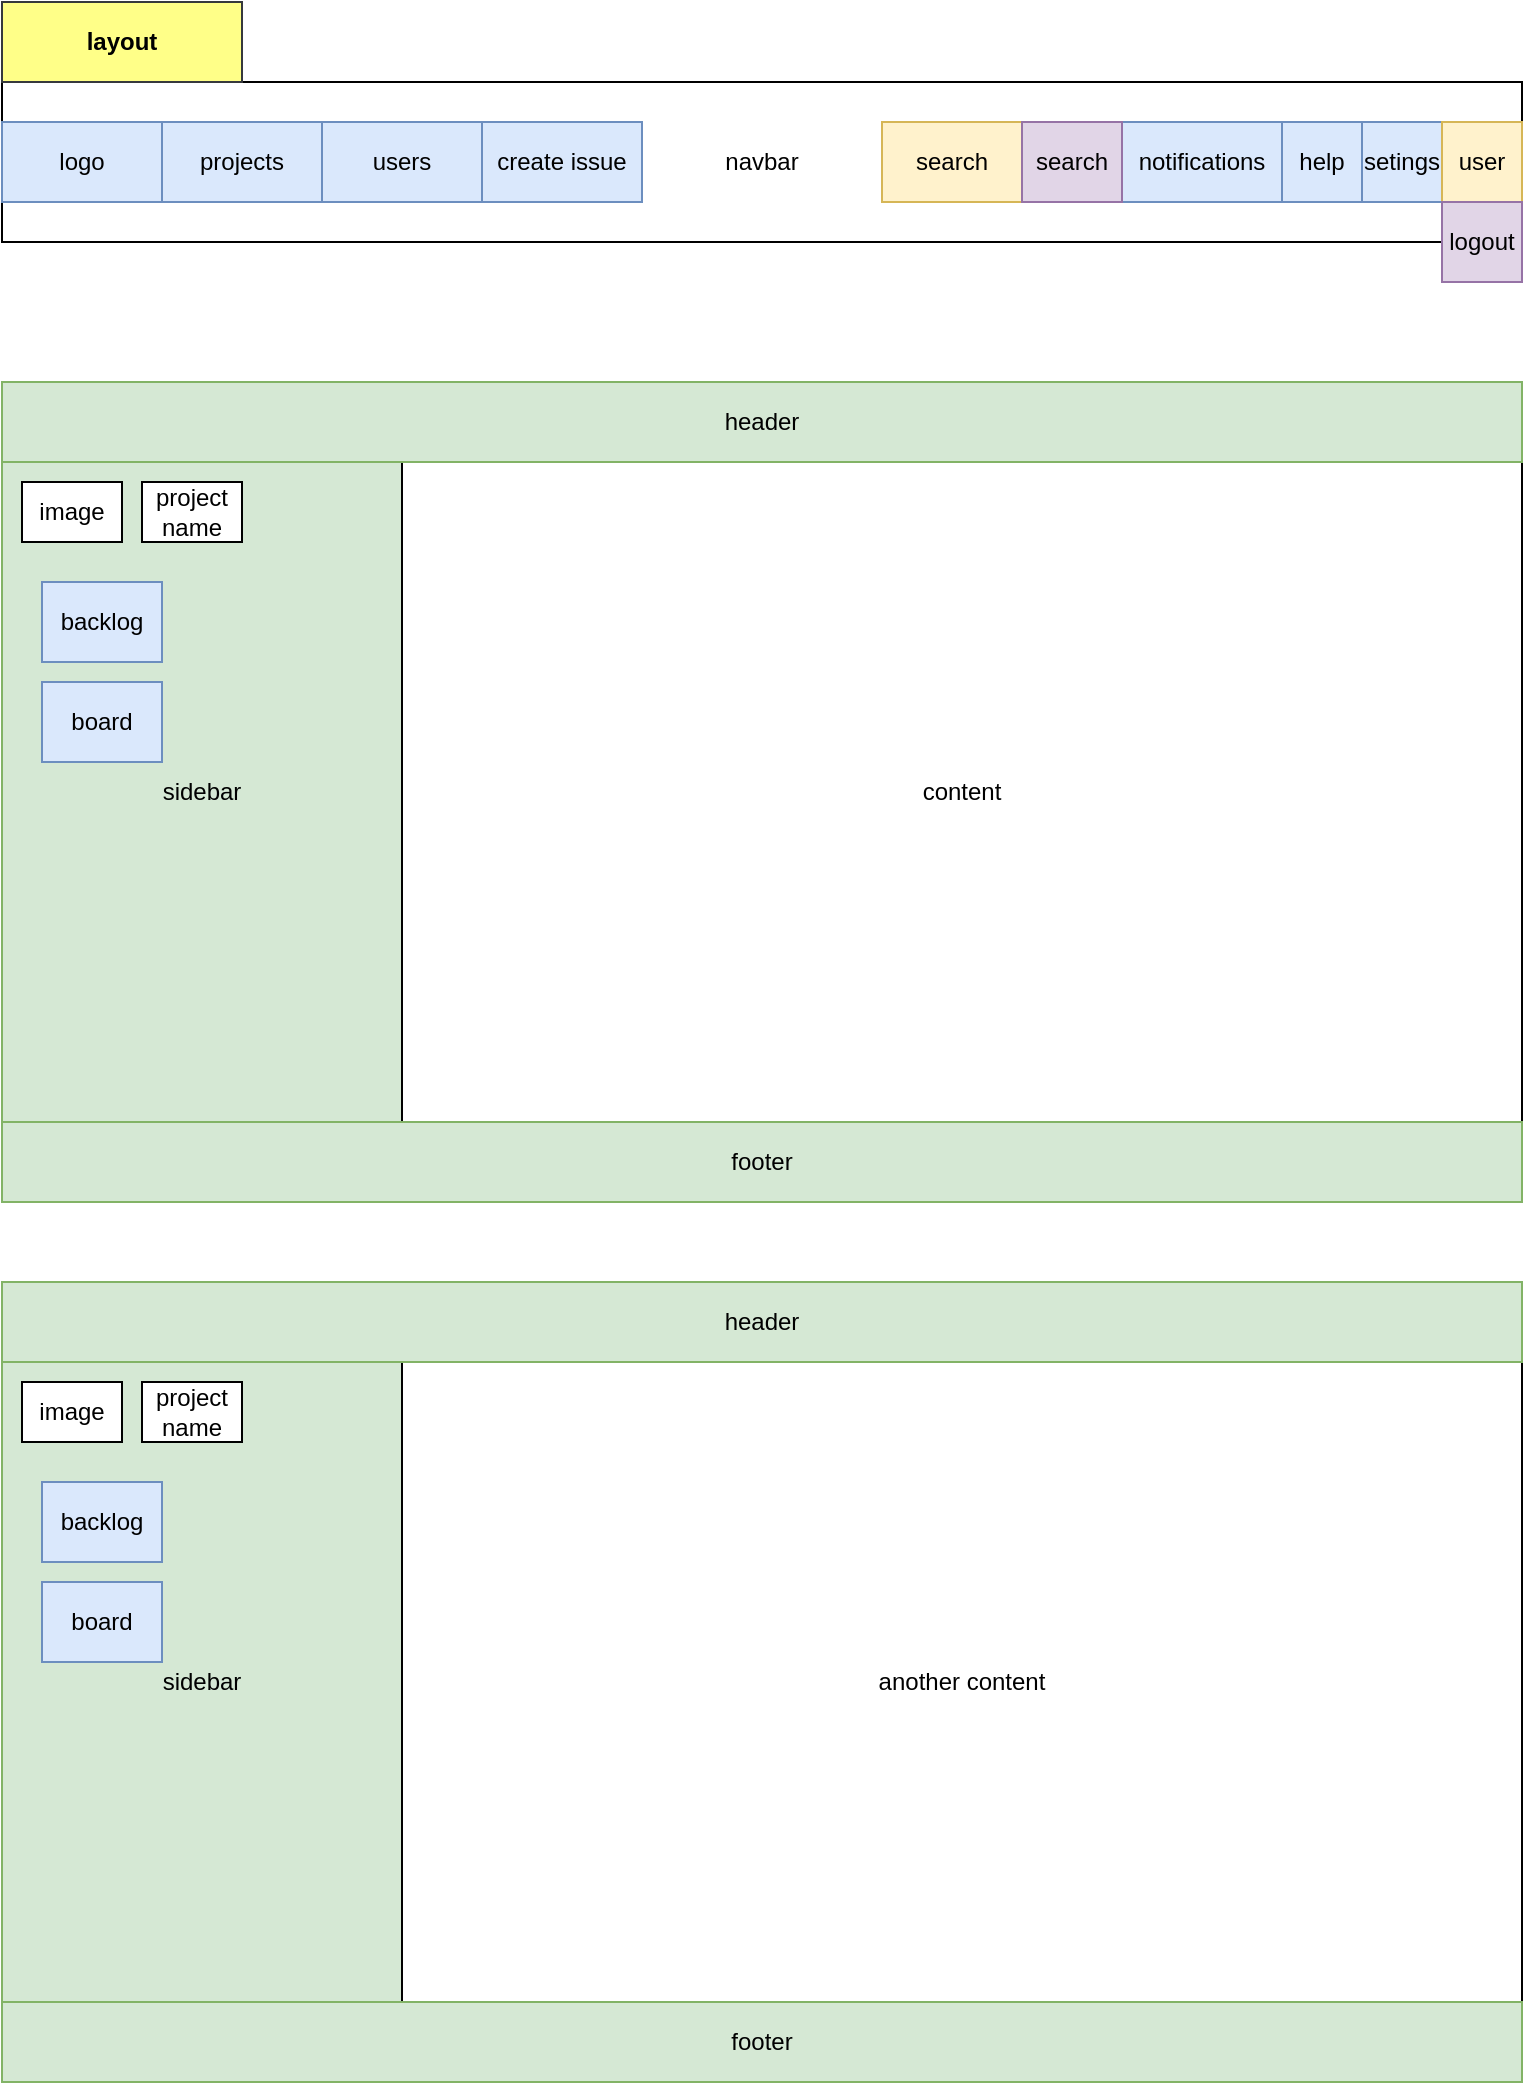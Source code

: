 <mxfile version="15.5.4" type="embed" pages="5"><diagram id="AE4FOjLIIjP9BR-ICS6r" name="layout"><mxGraphModel dx="881" dy="390" grid="1" gridSize="10" guides="1" tooltips="1" connect="1" arrows="1" fold="1" page="1" pageScale="1" pageWidth="850" pageHeight="1100" math="0" shadow="0"><root><mxCell id="0"/><mxCell id="1" parent="0"/><mxCell id="2" value="navbar" style="rounded=0;whiteSpace=wrap;html=1;" parent="1" vertex="1"><mxGeometry x="40" y="80" width="760" height="80" as="geometry"/></mxCell><mxCell id="3" value="search" style="rounded=0;whiteSpace=wrap;html=1;fillColor=#fff2cc;strokeColor=#d6b656;" parent="1" vertex="1"><mxGeometry x="480" y="100" width="70" height="40" as="geometry"/></mxCell><mxCell id="4" value="notifications" style="rounded=0;whiteSpace=wrap;html=1;fillColor=#dae8fc;strokeColor=#6c8ebf;" parent="1" vertex="1"><mxGeometry x="600" y="100" width="80" height="40" as="geometry"/></mxCell><mxCell id="5" value="help" style="rounded=0;whiteSpace=wrap;html=1;fillColor=#dae8fc;strokeColor=#6c8ebf;" parent="1" vertex="1"><mxGeometry x="680" y="100" width="40" height="40" as="geometry"/></mxCell><mxCell id="6" value="setings" style="rounded=0;whiteSpace=wrap;html=1;fillColor=#dae8fc;strokeColor=#6c8ebf;" parent="1" vertex="1"><mxGeometry x="720" y="100" width="40" height="40" as="geometry"/></mxCell><mxCell id="7" value="user" style="rounded=0;whiteSpace=wrap;html=1;fillColor=#fff2cc;strokeColor=#d6b656;" parent="1" vertex="1"><mxGeometry x="760" y="100" width="40" height="40" as="geometry"/></mxCell><mxCell id="8" value="logout" style="rounded=0;whiteSpace=wrap;html=1;fillColor=#e1d5e7;strokeColor=#9673a6;" parent="1" vertex="1"><mxGeometry x="760" y="140" width="40" height="40" as="geometry"/></mxCell><mxCell id="9" value="logo" style="rounded=0;whiteSpace=wrap;html=1;fillColor=#dae8fc;strokeColor=#6c8ebf;" parent="1" vertex="1"><mxGeometry x="40" y="100" width="80" height="40" as="geometry"/></mxCell><mxCell id="10" value="projects" style="rounded=0;whiteSpace=wrap;html=1;fillColor=#dae8fc;strokeColor=#6c8ebf;" parent="1" vertex="1"><mxGeometry x="120" y="100" width="80" height="40" as="geometry"/></mxCell><mxCell id="11" value="users" style="rounded=0;whiteSpace=wrap;html=1;fillColor=#dae8fc;strokeColor=#6c8ebf;" parent="1" vertex="1"><mxGeometry x="200" y="100" width="80" height="40" as="geometry"/></mxCell><mxCell id="12" value="sidebar" style="rounded=0;whiteSpace=wrap;html=1;fillColor=#d5e8d4;strokeColor=#82b366;" parent="1" vertex="1"><mxGeometry x="40" y="270" width="200" height="330" as="geometry"/></mxCell><mxCell id="13" value="content" style="rounded=0;whiteSpace=wrap;html=1;" parent="1" vertex="1"><mxGeometry x="240" y="270" width="560" height="330" as="geometry"/></mxCell><mxCell id="14" value="create issue" style="rounded=0;whiteSpace=wrap;html=1;fillColor=#dae8fc;strokeColor=#6c8ebf;" parent="1" vertex="1"><mxGeometry x="280" y="100" width="80" height="40" as="geometry"/></mxCell><mxCell id="15" value="board" style="rounded=0;whiteSpace=wrap;html=1;fillColor=#dae8fc;strokeColor=#6c8ebf;" parent="1" vertex="1"><mxGeometry x="60" y="380" width="60" height="40" as="geometry"/></mxCell><mxCell id="16" value="backlog" style="rounded=0;whiteSpace=wrap;html=1;fillColor=#dae8fc;strokeColor=#6c8ebf;" parent="1" vertex="1"><mxGeometry x="60" y="330" width="60" height="40" as="geometry"/></mxCell><mxCell id="17" value="image" style="rounded=0;whiteSpace=wrap;html=1;" parent="1" vertex="1"><mxGeometry x="50" y="280" width="50" height="30" as="geometry"/></mxCell><mxCell id="18" value="project name" style="rounded=0;whiteSpace=wrap;html=1;" parent="1" vertex="1"><mxGeometry x="110" y="280" width="50" height="30" as="geometry"/></mxCell><mxCell id="31" value="search" style="rounded=0;whiteSpace=wrap;html=1;fillColor=#e1d5e7;strokeColor=#9673a6;" parent="1" vertex="1"><mxGeometry x="550" y="100" width="50" height="40" as="geometry"/></mxCell><mxCell id="33" value="layout" style="rounded=0;whiteSpace=wrap;html=1;fillColor=#ffff88;strokeColor=#36393d;fontStyle=1" parent="1" vertex="1"><mxGeometry x="40" y="40" width="120" height="40" as="geometry"/></mxCell><mxCell id="40" value="header" style="rounded=0;whiteSpace=wrap;html=1;fillColor=#d5e8d4;strokeColor=#82b366;" parent="1" vertex="1"><mxGeometry x="40" y="230" width="760" height="40" as="geometry"/></mxCell><mxCell id="41" value="footer" style="rounded=0;whiteSpace=wrap;html=1;fillColor=#d5e8d4;strokeColor=#82b366;" parent="1" vertex="1"><mxGeometry x="40" y="600" width="760" height="40" as="geometry"/></mxCell><mxCell id="42" value="sidebar" style="rounded=0;whiteSpace=wrap;html=1;fillColor=#d5e8d4;strokeColor=#82b366;" parent="1" vertex="1"><mxGeometry x="40" y="720" width="200" height="320" as="geometry"/></mxCell><mxCell id="43" value="another content" style="rounded=0;whiteSpace=wrap;html=1;" parent="1" vertex="1"><mxGeometry x="240" y="720" width="560" height="320" as="geometry"/></mxCell><mxCell id="44" value="board" style="rounded=0;whiteSpace=wrap;html=1;fillColor=#dae8fc;strokeColor=#6c8ebf;" parent="1" vertex="1"><mxGeometry x="60" y="830" width="60" height="40" as="geometry"/></mxCell><mxCell id="45" value="backlog" style="rounded=0;whiteSpace=wrap;html=1;fillColor=#dae8fc;strokeColor=#6c8ebf;" parent="1" vertex="1"><mxGeometry x="60" y="780" width="60" height="40" as="geometry"/></mxCell><mxCell id="46" value="image" style="rounded=0;whiteSpace=wrap;html=1;" parent="1" vertex="1"><mxGeometry x="50" y="730" width="50" height="30" as="geometry"/></mxCell><mxCell id="47" value="project name" style="rounded=0;whiteSpace=wrap;html=1;" parent="1" vertex="1"><mxGeometry x="110" y="730" width="50" height="30" as="geometry"/></mxCell><mxCell id="48" value="header" style="rounded=0;whiteSpace=wrap;html=1;fillColor=#d5e8d4;strokeColor=#82b366;" parent="1" vertex="1"><mxGeometry x="40" y="680" width="760" height="40" as="geometry"/></mxCell><mxCell id="49" value="footer" style="rounded=0;whiteSpace=wrap;html=1;fillColor=#d5e8d4;strokeColor=#82b366;" parent="1" vertex="1"><mxGeometry x="40" y="1040" width="760" height="40" as="geometry"/></mxCell></root></mxGraphModel></diagram><diagram id="L0vSd1opFdLHpcMbHw0s" name="add form"><mxGraphModel dx="734" dy="325" grid="1" gridSize="10" guides="1" tooltips="1" connect="1" arrows="1" fold="1" page="1" pageScale="1" pageWidth="850" pageHeight="1100" math="0" shadow="0"><root><mxCell id="jGoNuqEtruFSjyPVqyAC-0"/><mxCell id="jGoNuqEtruFSjyPVqyAC-1" parent="jGoNuqEtruFSjyPVqyAC-0"/><mxCell id="jGoNuqEtruFSjyPVqyAC-2" value="add task form" style="rounded=0;whiteSpace=wrap;html=1;" parent="jGoNuqEtruFSjyPVqyAC-1" vertex="1"><mxGeometry x="40" y="80" width="560" height="320" as="geometry"/></mxCell><mxCell id="jGoNuqEtruFSjyPVqyAC-3" value="project" style="rounded=0;whiteSpace=wrap;html=1;fillColor=#ffe6cc;strokeColor=#d79b00;" parent="jGoNuqEtruFSjyPVqyAC-1" vertex="1"><mxGeometry x="80" y="160" width="120" height="40" as="geometry"/></mxCell><mxCell id="jGoNuqEtruFSjyPVqyAC-4" value="issue type" style="rounded=0;whiteSpace=wrap;html=1;fillColor=#ffe6cc;strokeColor=#d79b00;" parent="jGoNuqEtruFSjyPVqyAC-1" vertex="1"><mxGeometry x="80" y="210" width="120" height="40" as="geometry"/></mxCell><mxCell id="jGoNuqEtruFSjyPVqyAC-5" value="summary" style="rounded=0;whiteSpace=wrap;html=1;fillColor=#fff2cc;strokeColor=#d6b656;" parent="jGoNuqEtruFSjyPVqyAC-1" vertex="1"><mxGeometry x="80" y="260" width="120" height="40" as="geometry"/></mxCell><mxCell id="jGoNuqEtruFSjyPVqyAC-6" value="description" style="rounded=0;whiteSpace=wrap;html=1;fillColor=#fff2cc;strokeColor=#d6b656;" parent="jGoNuqEtruFSjyPVqyAC-1" vertex="1"><mxGeometry x="80" y="310" width="120" height="40" as="geometry"/></mxCell><mxCell id="jGoNuqEtruFSjyPVqyAC-7" value="assignee" style="rounded=0;whiteSpace=wrap;html=1;fillColor=#ffe6cc;strokeColor=#d79b00;" parent="jGoNuqEtruFSjyPVqyAC-1" vertex="1"><mxGeometry x="400" y="160" width="120" height="40" as="geometry"/></mxCell><mxCell id="jGoNuqEtruFSjyPVqyAC-8" value="priority" style="rounded=0;whiteSpace=wrap;html=1;fillColor=#fff2cc;strokeColor=#d6b656;" parent="jGoNuqEtruFSjyPVqyAC-1" vertex="1"><mxGeometry x="240" y="110" width="120" height="40" as="geometry"/></mxCell><mxCell id="jGoNuqEtruFSjyPVqyAC-9" value="sprint" style="rounded=0;whiteSpace=wrap;html=1;fillColor=#ffe6cc;strokeColor=#d79b00;" parent="jGoNuqEtruFSjyPVqyAC-1" vertex="1"><mxGeometry x="240" y="160" width="120" height="40" as="geometry"/></mxCell><mxCell id="jGoNuqEtruFSjyPVqyAC-10" value="story points" style="rounded=0;whiteSpace=wrap;html=1;fillColor=#fff2cc;strokeColor=#d6b656;" parent="jGoNuqEtruFSjyPVqyAC-1" vertex="1"><mxGeometry x="400" y="110" width="120" height="40" as="geometry"/></mxCell><mxCell id="jGoNuqEtruFSjyPVqyAC-11" value="cancel" style="rounded=0;whiteSpace=wrap;html=1;fillColor=#dae8fc;strokeColor=#6c8ebf;" parent="jGoNuqEtruFSjyPVqyAC-1" vertex="1"><mxGeometry x="400" y="320" width="80" height="40" as="geometry"/></mxCell><mxCell id="jGoNuqEtruFSjyPVqyAC-12" value="save" style="rounded=0;whiteSpace=wrap;html=1;fillColor=#e1d5e7;strokeColor=#9673a6;" parent="jGoNuqEtruFSjyPVqyAC-1" vertex="1"><mxGeometry x="480" y="320" width="80" height="40" as="geometry"/></mxCell><mxCell id="jGoNuqEtruFSjyPVqyAC-13" value="form header" style="rounded=0;whiteSpace=wrap;html=1;fillColor=#f5f5f5;strokeColor=#666666;fontColor=#333333;" parent="jGoNuqEtruFSjyPVqyAC-1" vertex="1"><mxGeometry x="80" y="110" width="120" height="40" as="geometry"/></mxCell><mxCell id="jGoNuqEtruFSjyPVqyAC-14" value="add task form" style="rounded=0;whiteSpace=wrap;html=1;fillColor=#ffff88;strokeColor=#36393d;fontStyle=1" parent="jGoNuqEtruFSjyPVqyAC-1" vertex="1"><mxGeometry x="40" y="40" width="120" height="40" as="geometry"/></mxCell></root></mxGraphModel></diagram><diagram id="uFufA5nkt8WYxg7-TiU2" name="list"><mxGraphModel dx="734" dy="325" grid="1" gridSize="10" guides="1" tooltips="1" connect="1" arrows="1" fold="1" page="1" pageScale="1" pageWidth="850" pageHeight="1100" math="0" shadow="0"><root><mxCell id="aHpRpBWvCmMN589ioaOt-0"/><mxCell id="aHpRpBWvCmMN589ioaOt-1" parent="aHpRpBWvCmMN589ioaOt-0"/><mxCell id="Jc7eJkqOf3BZYncAF8w8-6" value="item name" style="rounded=0;whiteSpace=wrap;html=1;fillColor=#f5f5f5;strokeColor=#666666;fontColor=#333333;" parent="aHpRpBWvCmMN589ioaOt-1" vertex="1"><mxGeometry x="40" y="160" width="80" height="40" as="geometry"/></mxCell><mxCell id="Jc7eJkqOf3BZYncAF8w8-7" value="photo" style="rounded=0;whiteSpace=wrap;html=1;fillColor=#f5f5f5;strokeColor=#666666;fontColor=#333333;" parent="aHpRpBWvCmMN589ioaOt-1" vertex="1"><mxGeometry x="120" y="160" width="80" height="40" as="geometry"/></mxCell><mxCell id="Jc7eJkqOf3BZYncAF8w8-8" value="edit" style="rounded=0;whiteSpace=wrap;html=1;fillColor=#e1d5e7;strokeColor=#9673a6;" parent="aHpRpBWvCmMN589ioaOt-1" vertex="1"><mxGeometry x="240" y="160" width="40" height="40" as="geometry"/></mxCell><mxCell id="Jc7eJkqOf3BZYncAF8w8-9" value="delete" style="rounded=0;whiteSpace=wrap;html=1;fillColor=#e1d5e7;strokeColor=#9673a6;" parent="aHpRpBWvCmMN589ioaOt-1" vertex="1"><mxGeometry x="280" y="160" width="40" height="40" as="geometry"/></mxCell><mxCell id="Jc7eJkqOf3BZYncAF8w8-11" value="add" style="rounded=0;whiteSpace=wrap;html=1;fillColor=#e1d5e7;strokeColor=#9673a6;" parent="aHpRpBWvCmMN589ioaOt-1" vertex="1"><mxGeometry x="160" y="80" width="40" height="40" as="geometry"/></mxCell><mxCell id="Jc7eJkqOf3BZYncAF8w8-12" value="items" style="rounded=0;whiteSpace=wrap;html=1;fillColor=#f5f5f5;strokeColor=#666666;fontColor=#333333;" parent="aHpRpBWvCmMN589ioaOt-1" vertex="1"><mxGeometry x="40" y="80" width="80" height="40" as="geometry"/></mxCell><mxCell id="LYAbM307RhFPtKOtf0xp-0" value="item list" style="rounded=0;whiteSpace=wrap;html=1;fillColor=#ffff88;strokeColor=#36393d;fontStyle=1" parent="aHpRpBWvCmMN589ioaOt-1" vertex="1"><mxGeometry x="40" y="40" width="120" height="40" as="geometry"/></mxCell></root></mxGraphModel></diagram><diagram id="gzLtSxaaM1tWz8J2fCbx" name="item info"><mxGraphModel dx="608" dy="269" grid="1" gridSize="10" guides="1" tooltips="1" connect="1" arrows="1" fold="1" page="1" pageScale="1" pageWidth="850" pageHeight="1100" math="0" shadow="0"><root><mxCell id="x2jJjEfuJ2BlAausdQzn-0"/><mxCell id="x2jJjEfuJ2BlAausdQzn-1" parent="x2jJjEfuJ2BlAausdQzn-0"/><mxCell id="kpgCZH_g2R2q4clRxb3G-0" value="item name" style="rounded=0;whiteSpace=wrap;html=1;fillColor=#f5f5f5;strokeColor=#666666;fontColor=#333333;" parent="x2jJjEfuJ2BlAausdQzn-1" vertex="1"><mxGeometry x="40" y="160" width="80" height="40" as="geometry"/></mxCell><mxCell id="kpgCZH_g2R2q4clRxb3G-1" value="photo" style="rounded=0;whiteSpace=wrap;html=1;fillColor=#f5f5f5;strokeColor=#666666;fontColor=#333333;" parent="x2jJjEfuJ2BlAausdQzn-1" vertex="1"><mxGeometry x="40" y="200" width="80" height="40" as="geometry"/></mxCell><mxCell id="kpgCZH_g2R2q4clRxb3G-5" value="item info" style="rounded=0;whiteSpace=wrap;html=1;fillColor=#f5f5f5;strokeColor=#666666;fontColor=#333333;" parent="x2jJjEfuJ2BlAausdQzn-1" vertex="1"><mxGeometry x="40" y="80" width="80" height="40" as="geometry"/></mxCell><mxCell id="afBynqwhQIZQ4Xm6vNI--0" value="" style="group" parent="x2jJjEfuJ2BlAausdQzn-1" vertex="1" connectable="0"><mxGeometry x="40" y="280" width="240" height="40" as="geometry"/></mxCell><mxCell id="kpgCZH_g2R2q4clRxb3G-2" value="edit" style="rounded=0;whiteSpace=wrap;html=1;fillColor=#e1d5e7;strokeColor=#9673a6;" parent="afBynqwhQIZQ4Xm6vNI--0" vertex="1"><mxGeometry x="80.0" width="80.0" height="40" as="geometry"/></mxCell><mxCell id="kpgCZH_g2R2q4clRxb3G-3" value="delete" style="rounded=0;whiteSpace=wrap;html=1;fillColor=#e1d5e7;strokeColor=#9673a6;" parent="afBynqwhQIZQ4Xm6vNI--0" vertex="1"><mxGeometry x="160.0" width="80.0" height="40" as="geometry"/></mxCell><mxCell id="kpgCZH_g2R2q4clRxb3G-8" value="cancel" style="rounded=0;whiteSpace=wrap;html=1;fillColor=#dae8fc;strokeColor=#6c8ebf;" parent="afBynqwhQIZQ4Xm6vNI--0" vertex="1"><mxGeometry width="80.0" height="40" as="geometry"/></mxCell><mxCell id="oa167_ghwmIOtR32iqyy-0" value="item info" style="rounded=0;whiteSpace=wrap;html=1;fillColor=#ffff88;strokeColor=#36393d;fontStyle=1" parent="x2jJjEfuJ2BlAausdQzn-1" vertex="1"><mxGeometry x="40" y="40" width="120" height="40" as="geometry"/></mxCell></root></mxGraphModel></diagram><diagram id="mtAzH9L3CKkY78Z6fSfX" name="legend"><mxGraphModel dx="31" dy="390" grid="1" gridSize="10" guides="1" tooltips="1" connect="1" arrows="1" fold="1" page="1" pageScale="1" pageWidth="850" pageHeight="1100" math="0" shadow="0"><root><mxCell id="2qQddINoyS8TLPZjmfkf-0"/><mxCell id="2qQddINoyS8TLPZjmfkf-1" parent="2qQddINoyS8TLPZjmfkf-0"/><mxCell id="2qQddINoyS8TLPZjmfkf-2" value="navigation button" style="rounded=0;whiteSpace=wrap;html=1;fillColor=#dae8fc;strokeColor=#6c8ebf;" parent="2qQddINoyS8TLPZjmfkf-1" vertex="1"><mxGeometry x="880" y="120" width="80" height="40" as="geometry"/></mxCell><mxCell id="2qQddINoyS8TLPZjmfkf-3" value="submit button" style="rounded=0;whiteSpace=wrap;html=1;fillColor=#e1d5e7;strokeColor=#9673a6;" parent="2qQddINoyS8TLPZjmfkf-1" vertex="1"><mxGeometry x="880" y="160" width="80" height="40" as="geometry"/></mxCell><mxCell id="2qQddINoyS8TLPZjmfkf-4" value="input" style="rounded=0;whiteSpace=wrap;html=1;fillColor=#fff2cc;strokeColor=#d6b656;" parent="2qQddINoyS8TLPZjmfkf-1" vertex="1"><mxGeometry x="880" y="200" width="80" height="40" as="geometry"/></mxCell><mxCell id="2qQddINoyS8TLPZjmfkf-5" value="complex input" style="rounded=0;whiteSpace=wrap;html=1;fillColor=#ffe6cc;strokeColor=#d79b00;" parent="2qQddINoyS8TLPZjmfkf-1" vertex="1"><mxGeometry x="880" y="240" width="80" height="40" as="geometry"/></mxCell><mxCell id="2qQddINoyS8TLPZjmfkf-6" value="legend" style="rounded=0;whiteSpace=wrap;html=1;" parent="2qQddINoyS8TLPZjmfkf-1" vertex="1"><mxGeometry x="880" y="40" width="80" height="40" as="geometry"/></mxCell><mxCell id="x40WQKS4z5tN_d5Lp4fp-0" value="label" style="rounded=0;whiteSpace=wrap;html=1;fillColor=#f5f5f5;strokeColor=#666666;fontColor=#333333;" parent="2qQddINoyS8TLPZjmfkf-1" vertex="1"><mxGeometry x="880" y="80" width="80" height="40" as="geometry"/></mxCell></root></mxGraphModel></diagram></mxfile>